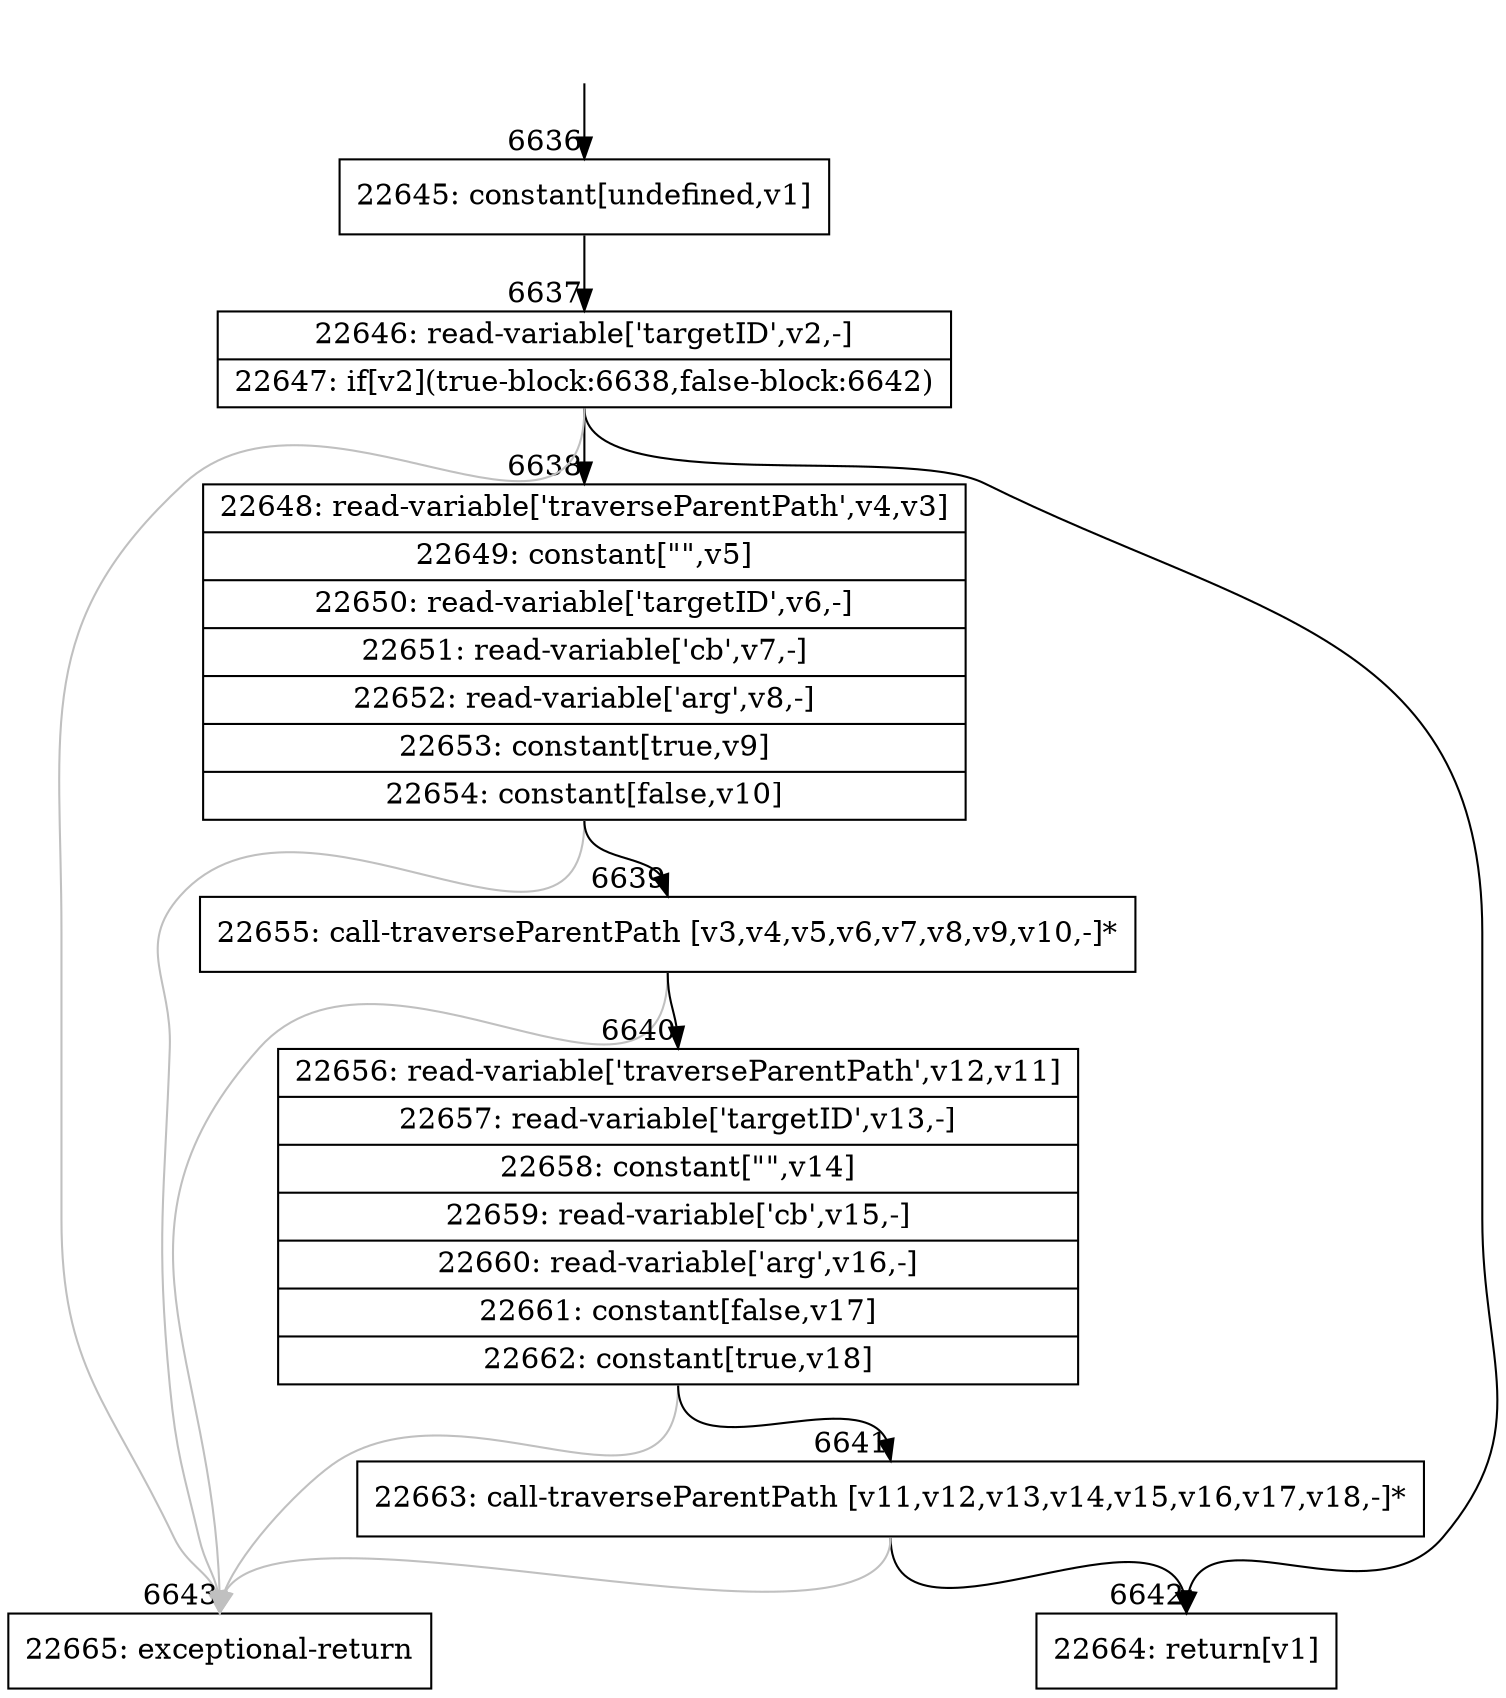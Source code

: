 digraph {
rankdir="TD"
BB_entry455[shape=none,label=""];
BB_entry455 -> BB6636 [tailport=s, headport=n, headlabel="    6636"]
BB6636 [shape=record label="{22645: constant[undefined,v1]}" ] 
BB6636 -> BB6637 [tailport=s, headport=n, headlabel="      6637"]
BB6637 [shape=record label="{22646: read-variable['targetID',v2,-]|22647: if[v2](true-block:6638,false-block:6642)}" ] 
BB6637 -> BB6638 [tailport=s, headport=n, headlabel="      6638"]
BB6637 -> BB6642 [tailport=s, headport=n, headlabel="      6642"]
BB6637 -> BB6643 [tailport=s, headport=n, color=gray, headlabel="      6643"]
BB6638 [shape=record label="{22648: read-variable['traverseParentPath',v4,v3]|22649: constant[\"\",v5]|22650: read-variable['targetID',v6,-]|22651: read-variable['cb',v7,-]|22652: read-variable['arg',v8,-]|22653: constant[true,v9]|22654: constant[false,v10]}" ] 
BB6638 -> BB6639 [tailport=s, headport=n, headlabel="      6639"]
BB6638 -> BB6643 [tailport=s, headport=n, color=gray]
BB6639 [shape=record label="{22655: call-traverseParentPath [v3,v4,v5,v6,v7,v8,v9,v10,-]*}" ] 
BB6639 -> BB6640 [tailport=s, headport=n, headlabel="      6640"]
BB6639 -> BB6643 [tailport=s, headport=n, color=gray]
BB6640 [shape=record label="{22656: read-variable['traverseParentPath',v12,v11]|22657: read-variable['targetID',v13,-]|22658: constant[\"\",v14]|22659: read-variable['cb',v15,-]|22660: read-variable['arg',v16,-]|22661: constant[false,v17]|22662: constant[true,v18]}" ] 
BB6640 -> BB6641 [tailport=s, headport=n, headlabel="      6641"]
BB6640 -> BB6643 [tailport=s, headport=n, color=gray]
BB6641 [shape=record label="{22663: call-traverseParentPath [v11,v12,v13,v14,v15,v16,v17,v18,-]*}" ] 
BB6641 -> BB6642 [tailport=s, headport=n]
BB6641 -> BB6643 [tailport=s, headport=n, color=gray]
BB6642 [shape=record label="{22664: return[v1]}" ] 
BB6643 [shape=record label="{22665: exceptional-return}" ] 
//#$~ 11580
}
